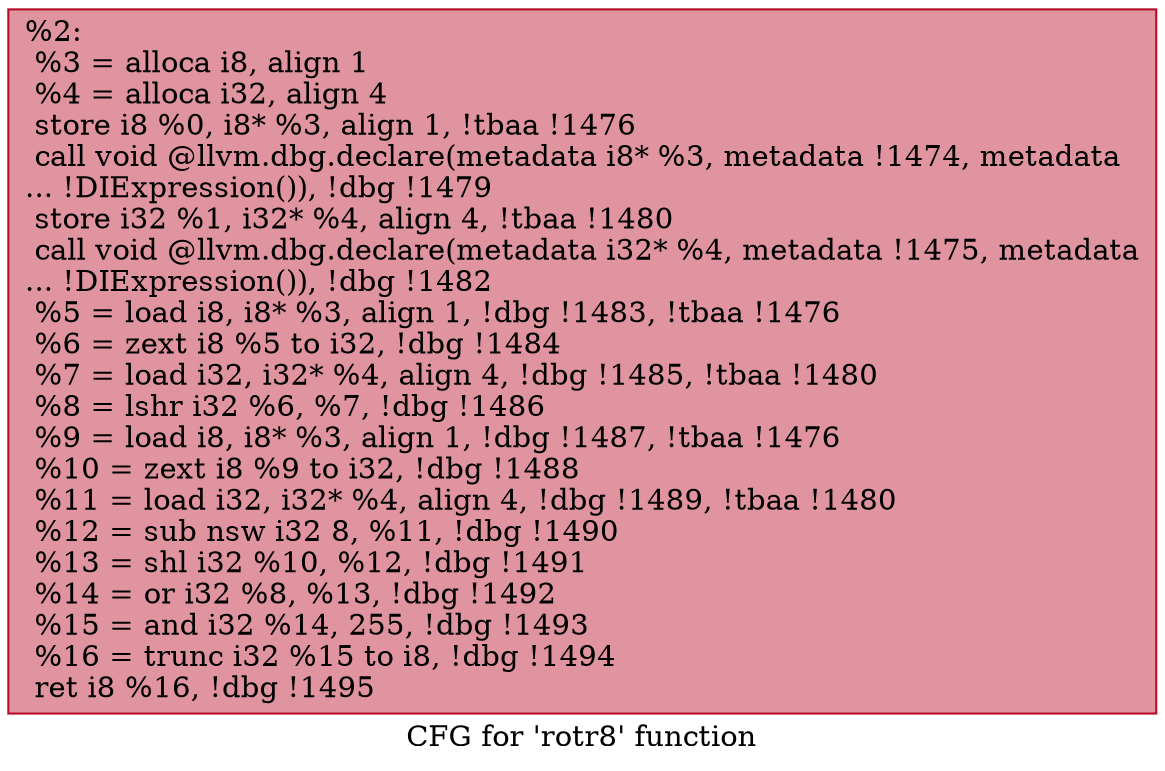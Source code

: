 digraph "CFG for 'rotr8' function" {
	label="CFG for 'rotr8' function";

	Node0x1202150 [shape=record,color="#b70d28ff", style=filled, fillcolor="#b70d2870",label="{%2:\l  %3 = alloca i8, align 1\l  %4 = alloca i32, align 4\l  store i8 %0, i8* %3, align 1, !tbaa !1476\l  call void @llvm.dbg.declare(metadata i8* %3, metadata !1474, metadata\l... !DIExpression()), !dbg !1479\l  store i32 %1, i32* %4, align 4, !tbaa !1480\l  call void @llvm.dbg.declare(metadata i32* %4, metadata !1475, metadata\l... !DIExpression()), !dbg !1482\l  %5 = load i8, i8* %3, align 1, !dbg !1483, !tbaa !1476\l  %6 = zext i8 %5 to i32, !dbg !1484\l  %7 = load i32, i32* %4, align 4, !dbg !1485, !tbaa !1480\l  %8 = lshr i32 %6, %7, !dbg !1486\l  %9 = load i8, i8* %3, align 1, !dbg !1487, !tbaa !1476\l  %10 = zext i8 %9 to i32, !dbg !1488\l  %11 = load i32, i32* %4, align 4, !dbg !1489, !tbaa !1480\l  %12 = sub nsw i32 8, %11, !dbg !1490\l  %13 = shl i32 %10, %12, !dbg !1491\l  %14 = or i32 %8, %13, !dbg !1492\l  %15 = and i32 %14, 255, !dbg !1493\l  %16 = trunc i32 %15 to i8, !dbg !1494\l  ret i8 %16, !dbg !1495\l}"];
}
